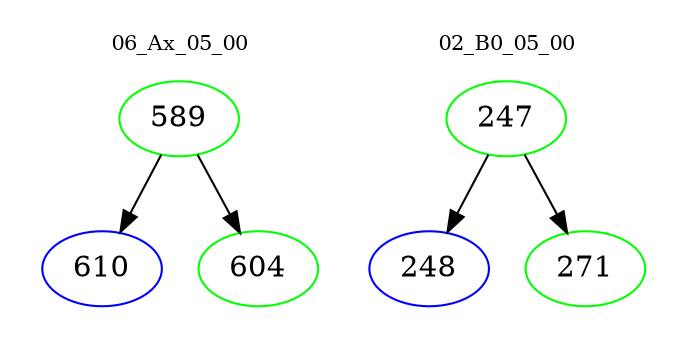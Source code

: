 digraph{
subgraph cluster_0 {
color = white
label = "06_Ax_05_00";
fontsize=10;
T0_589 [label="589", color="green"]
T0_589 -> T0_610 [color="black"]
T0_610 [label="610", color="blue"]
T0_589 -> T0_604 [color="black"]
T0_604 [label="604", color="green"]
}
subgraph cluster_1 {
color = white
label = "02_B0_05_00";
fontsize=10;
T1_247 [label="247", color="green"]
T1_247 -> T1_248 [color="black"]
T1_248 [label="248", color="blue"]
T1_247 -> T1_271 [color="black"]
T1_271 [label="271", color="green"]
}
}
